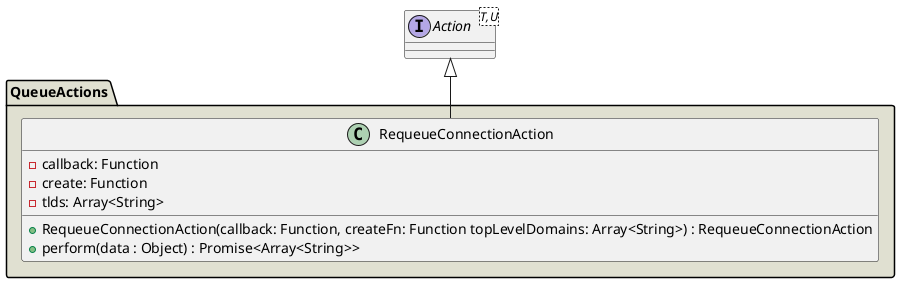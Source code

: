 @startuml

interface Action <T,U>
package QueueActions #e0e0d1 {
    class RequeueConnectionAction {
        - callback: Function
        - create: Function
        - tlds: Array<String>
        + RequeueConnectionAction(callback: Function, createFn: Function topLevelDomains: Array<String>) : RequeueConnectionAction
        + perform(data : Object) : Promise<Array<String>>
    }
    Action <|-- RequeueConnectionAction
}

@enduml